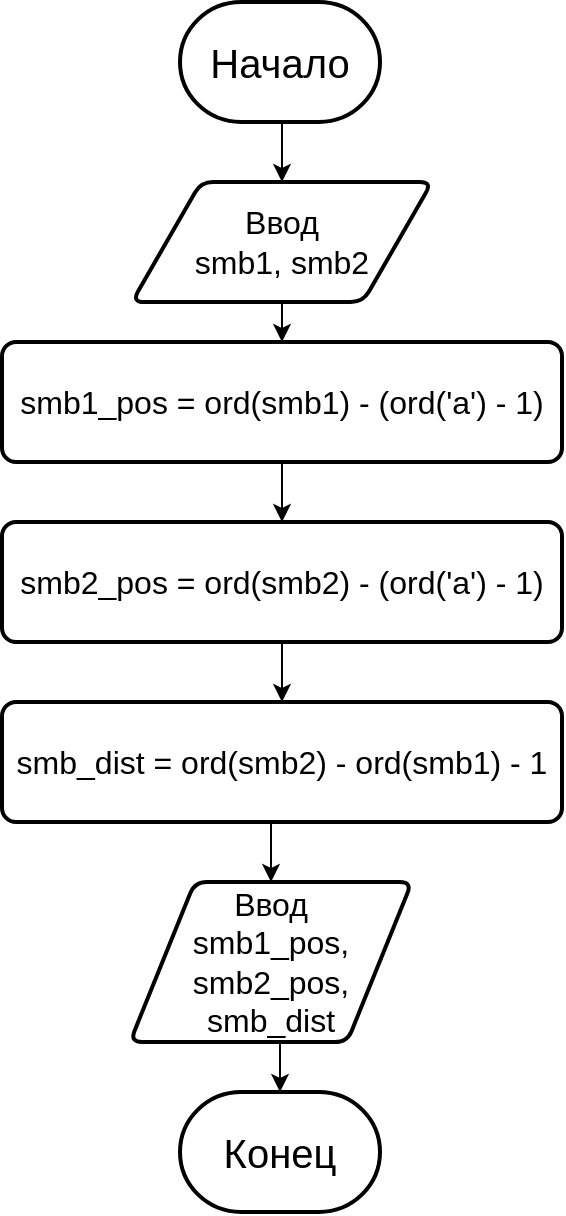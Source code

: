 <mxfile version="16.5.1" type="device"><diagram id="C5RBs43oDa-KdzZeNtuy" name="Page-1"><mxGraphModel dx="1038" dy="641" grid="1" gridSize="10" guides="1" tooltips="1" connect="1" arrows="1" fold="1" page="1" pageScale="1" pageWidth="827" pageHeight="1169" math="0" shadow="0"><root><mxCell id="WIyWlLk6GJQsqaUBKTNV-0"/><mxCell id="WIyWlLk6GJQsqaUBKTNV-1" parent="WIyWlLk6GJQsqaUBKTNV-0"/><mxCell id="MB86e99u-dPAISxZjSs1-8" style="edgeStyle=orthogonalEdgeStyle;rounded=0;orthogonalLoop=1;jettySize=auto;html=1;exitX=0.5;exitY=1;exitDx=0;exitDy=0;exitPerimeter=0;entryX=0.5;entryY=0;entryDx=0;entryDy=0;fontSize=16;" edge="1" parent="WIyWlLk6GJQsqaUBKTNV-1" source="5FSRWbrrC5H5Z-ie-0Nd-0" target="MB86e99u-dPAISxZjSs1-0"><mxGeometry relative="1" as="geometry"/></mxCell><mxCell id="5FSRWbrrC5H5Z-ie-0Nd-0" value="&lt;font style=&quot;font-size: 20px&quot;&gt;Начало&lt;/font&gt;" style="strokeWidth=2;html=1;shape=mxgraph.flowchart.terminator;whiteSpace=wrap;" parent="WIyWlLk6GJQsqaUBKTNV-1" vertex="1"><mxGeometry x="364" y="10" width="100" height="60" as="geometry"/></mxCell><mxCell id="5FSRWbrrC5H5Z-ie-0Nd-1" value="Конец" style="strokeWidth=2;html=1;shape=mxgraph.flowchart.terminator;whiteSpace=wrap;fontSize=20;" parent="WIyWlLk6GJQsqaUBKTNV-1" vertex="1"><mxGeometry x="364" y="555" width="100" height="60" as="geometry"/></mxCell><mxCell id="MB86e99u-dPAISxZjSs1-9" style="edgeStyle=orthogonalEdgeStyle;rounded=0;orthogonalLoop=1;jettySize=auto;html=1;exitX=0.5;exitY=1;exitDx=0;exitDy=0;entryX=0.5;entryY=0;entryDx=0;entryDy=0;fontSize=16;" edge="1" parent="WIyWlLk6GJQsqaUBKTNV-1" source="MB86e99u-dPAISxZjSs1-0" target="MB86e99u-dPAISxZjSs1-2"><mxGeometry relative="1" as="geometry"/></mxCell><mxCell id="MB86e99u-dPAISxZjSs1-0" value="Ввод&lt;br&gt;smb1, smb2" style="shape=parallelogram;html=1;strokeWidth=2;perimeter=parallelogramPerimeter;whiteSpace=wrap;rounded=1;arcSize=12;size=0.23;fontSize=16;" vertex="1" parent="WIyWlLk6GJQsqaUBKTNV-1"><mxGeometry x="340" y="100" width="150" height="60" as="geometry"/></mxCell><mxCell id="MB86e99u-dPAISxZjSs1-10" style="edgeStyle=orthogonalEdgeStyle;rounded=0;orthogonalLoop=1;jettySize=auto;html=1;exitX=0.5;exitY=1;exitDx=0;exitDy=0;entryX=0.5;entryY=0;entryDx=0;entryDy=0;fontSize=16;" edge="1" parent="WIyWlLk6GJQsqaUBKTNV-1" source="MB86e99u-dPAISxZjSs1-2" target="MB86e99u-dPAISxZjSs1-5"><mxGeometry relative="1" as="geometry"/></mxCell><mxCell id="MB86e99u-dPAISxZjSs1-2" value="smb1_pos = ord(smb1) - (ord('a') - 1)" style="rounded=1;whiteSpace=wrap;html=1;absoluteArcSize=1;arcSize=14;strokeWidth=2;fontSize=16;" vertex="1" parent="WIyWlLk6GJQsqaUBKTNV-1"><mxGeometry x="275" y="180" width="280" height="60" as="geometry"/></mxCell><mxCell id="MB86e99u-dPAISxZjSs1-12" style="edgeStyle=orthogonalEdgeStyle;rounded=0;orthogonalLoop=1;jettySize=auto;html=1;exitX=0.5;exitY=1;exitDx=0;exitDy=0;entryX=0.5;entryY=0;entryDx=0;entryDy=0;fontSize=16;" edge="1" parent="WIyWlLk6GJQsqaUBKTNV-1" source="MB86e99u-dPAISxZjSs1-4" target="MB86e99u-dPAISxZjSs1-6"><mxGeometry relative="1" as="geometry"/></mxCell><mxCell id="MB86e99u-dPAISxZjSs1-4" value="smb_dist = ord(smb2) - ord(smb1) - 1" style="rounded=1;whiteSpace=wrap;html=1;absoluteArcSize=1;arcSize=14;strokeWidth=2;fontSize=16;" vertex="1" parent="WIyWlLk6GJQsqaUBKTNV-1"><mxGeometry x="275" y="360" width="280" height="60" as="geometry"/></mxCell><mxCell id="MB86e99u-dPAISxZjSs1-11" style="edgeStyle=orthogonalEdgeStyle;rounded=0;orthogonalLoop=1;jettySize=auto;html=1;exitX=0.5;exitY=1;exitDx=0;exitDy=0;entryX=0.5;entryY=0;entryDx=0;entryDy=0;fontSize=16;" edge="1" parent="WIyWlLk6GJQsqaUBKTNV-1" source="MB86e99u-dPAISxZjSs1-5" target="MB86e99u-dPAISxZjSs1-4"><mxGeometry relative="1" as="geometry"/></mxCell><mxCell id="MB86e99u-dPAISxZjSs1-5" value="smb2_pos = ord(smb2) - (ord('a') - 1)" style="rounded=1;whiteSpace=wrap;html=1;absoluteArcSize=1;arcSize=14;strokeWidth=2;fontSize=16;" vertex="1" parent="WIyWlLk6GJQsqaUBKTNV-1"><mxGeometry x="275" y="270" width="280" height="60" as="geometry"/></mxCell><mxCell id="MB86e99u-dPAISxZjSs1-13" style="edgeStyle=orthogonalEdgeStyle;rounded=0;orthogonalLoop=1;jettySize=auto;html=1;exitX=0.5;exitY=1;exitDx=0;exitDy=0;entryX=0.5;entryY=0;entryDx=0;entryDy=0;entryPerimeter=0;fontSize=16;" edge="1" parent="WIyWlLk6GJQsqaUBKTNV-1" source="MB86e99u-dPAISxZjSs1-6" target="5FSRWbrrC5H5Z-ie-0Nd-1"><mxGeometry relative="1" as="geometry"/></mxCell><mxCell id="MB86e99u-dPAISxZjSs1-6" value="Ввод&lt;br&gt;smb1_pos, smb2_pos, smb_dist" style="shape=parallelogram;html=1;strokeWidth=2;perimeter=parallelogramPerimeter;whiteSpace=wrap;rounded=1;arcSize=12;size=0.23;fontSize=16;" vertex="1" parent="WIyWlLk6GJQsqaUBKTNV-1"><mxGeometry x="339" y="450" width="141" height="80" as="geometry"/></mxCell></root></mxGraphModel></diagram></mxfile>